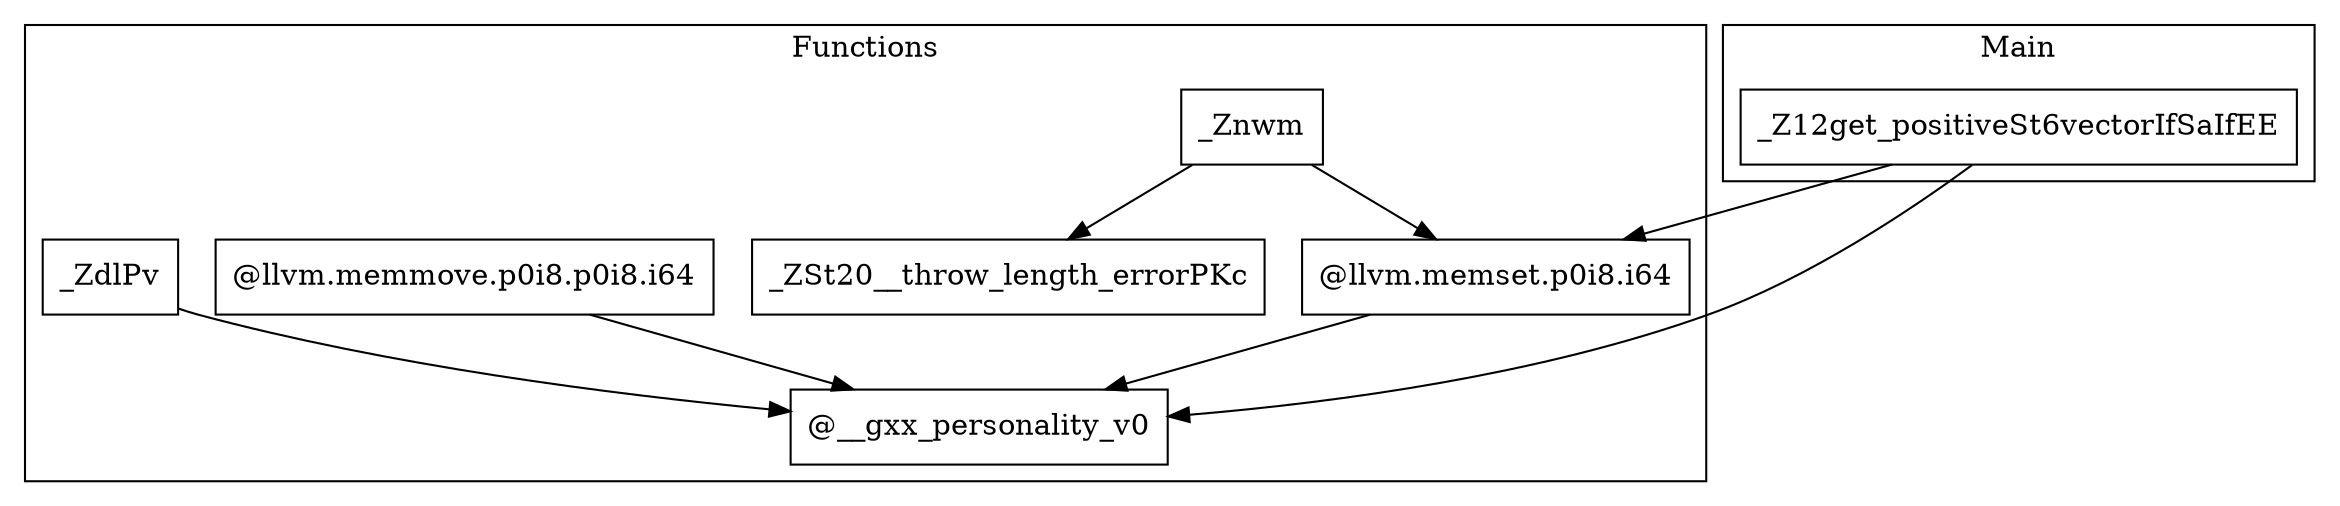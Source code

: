 digraph {
    node [shape=rectangle]
    subgraph cluster_main {
        label="Main"
        "_Z12get_positiveSt6vectorIfSaIfEE"
    }
    subgraph cluster_functions {
        label="Functions"
        "_ZSt20__throw_length_errorPKc"
        "_Znwm"
        "@llvm.memset.p0i8.i64"
        "@llvm.memmove.p0i8.p0i8.i64"
        "@__gxx_personality_v0"
        "_ZdlPv"
    }
    "_Z12get_positiveSt6vectorIfSaIfEE" -> "@llvm.memset.p0i8.i64"
    "_Z12get_positiveSt6vectorIfSaIfEE" -> "@__gxx_personality_v0"
    "@llvm.memset.p0i8.i64" -> "@__gxx_personality_v0"
    "_Znwm" -> "_ZSt20__throw_length_errorPKc"
    "_Znwm" -> "@llvm.memset.p0i8.i64"
    "@llvm.memmove.p0i8.p0i8.i64" -> "@__gxx_personality_v0"
    "_ZdlPv" -> "@__gxx_personality_v0"
}